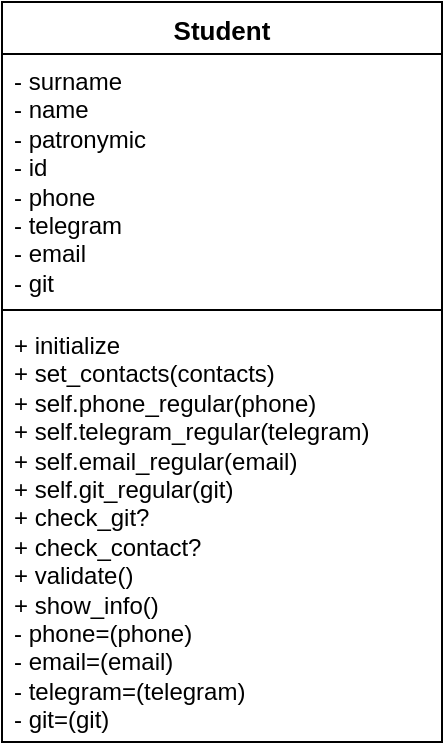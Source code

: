 <mxfile version="24.7.17">
  <diagram name="Страница — 1" id="UL0tbHItZ04XRDtK46yx">
    <mxGraphModel dx="647" dy="436" grid="0" gridSize="10" guides="1" tooltips="1" connect="1" arrows="1" fold="1" page="1" pageScale="1" pageWidth="827" pageHeight="1169" math="0" shadow="0">
      <root>
        <mxCell id="0" />
        <mxCell id="1" parent="0" />
        <mxCell id="r3LtN5hbJbslujDt12Ie-1" value="&lt;font style=&quot;font-size: 13px;&quot;&gt;Student&lt;/font&gt;" style="swimlane;fontStyle=1;align=center;verticalAlign=top;childLayout=stackLayout;horizontal=1;startSize=26;horizontalStack=0;resizeParent=1;resizeParentMax=0;resizeLast=0;collapsible=1;marginBottom=0;whiteSpace=wrap;html=1;" parent="1" vertex="1">
          <mxGeometry x="120" y="320" width="220" height="370" as="geometry" />
        </mxCell>
        <mxCell id="r3LtN5hbJbslujDt12Ie-2" value="- surname&lt;div&gt;- name&amp;nbsp;&lt;/div&gt;&lt;div&gt;-&amp;nbsp;patronymic&lt;/div&gt;&lt;div&gt;- id&lt;br&gt;&lt;/div&gt;&lt;div&gt;- phone&lt;/div&gt;&lt;div&gt;- telegram&lt;/div&gt;&lt;div&gt;- email&lt;/div&gt;&lt;div&gt;- git&lt;/div&gt;&lt;div&gt;&lt;br&gt;&lt;/div&gt;" style="text;strokeColor=none;fillColor=none;align=left;verticalAlign=top;spacingLeft=4;spacingRight=4;overflow=hidden;rotatable=0;points=[[0,0.5],[1,0.5]];portConstraint=eastwest;whiteSpace=wrap;html=1;" parent="r3LtN5hbJbslujDt12Ie-1" vertex="1">
          <mxGeometry y="26" width="220" height="124" as="geometry" />
        </mxCell>
        <mxCell id="r3LtN5hbJbslujDt12Ie-3" value="" style="line;strokeWidth=1;fillColor=none;align=left;verticalAlign=middle;spacingTop=-1;spacingLeft=3;spacingRight=3;rotatable=0;labelPosition=right;points=[];portConstraint=eastwest;strokeColor=inherit;" parent="r3LtN5hbJbslujDt12Ie-1" vertex="1">
          <mxGeometry y="150" width="220" height="8" as="geometry" />
        </mxCell>
        <mxCell id="r3LtN5hbJbslujDt12Ie-4" value="+&amp;nbsp;initialize&lt;div&gt;+ set_contacts(contacts)&lt;br&gt;+&amp;nbsp;self.phone_regular(phone)&lt;br&gt;+&amp;nbsp;self.telegram_regular(telegram)&lt;br&gt;+ self.email_regular(email)&lt;/div&gt;&lt;div&gt;+ self.git_regular(git)&lt;br&gt;+&amp;nbsp;check_git?&lt;br&gt;+&amp;nbsp;check_contact?&lt;/div&gt;&lt;div&gt;+ validate()&lt;br&gt;+&amp;nbsp;show_info()&lt;/div&gt;&lt;div&gt;- phone=(phone)&lt;br&gt;- email=(email)&lt;br&gt;- telegram=(telegram)&lt;br&gt;- git=(git)&lt;br&gt;&lt;br&gt;&lt;br&gt;&lt;/div&gt;" style="text;strokeColor=none;fillColor=none;align=left;verticalAlign=top;spacingLeft=4;spacingRight=4;overflow=hidden;rotatable=0;points=[[0,0.5],[1,0.5]];portConstraint=eastwest;whiteSpace=wrap;html=1;" parent="r3LtN5hbJbslujDt12Ie-1" vertex="1">
          <mxGeometry y="158" width="220" height="212" as="geometry" />
        </mxCell>
      </root>
    </mxGraphModel>
  </diagram>
</mxfile>
